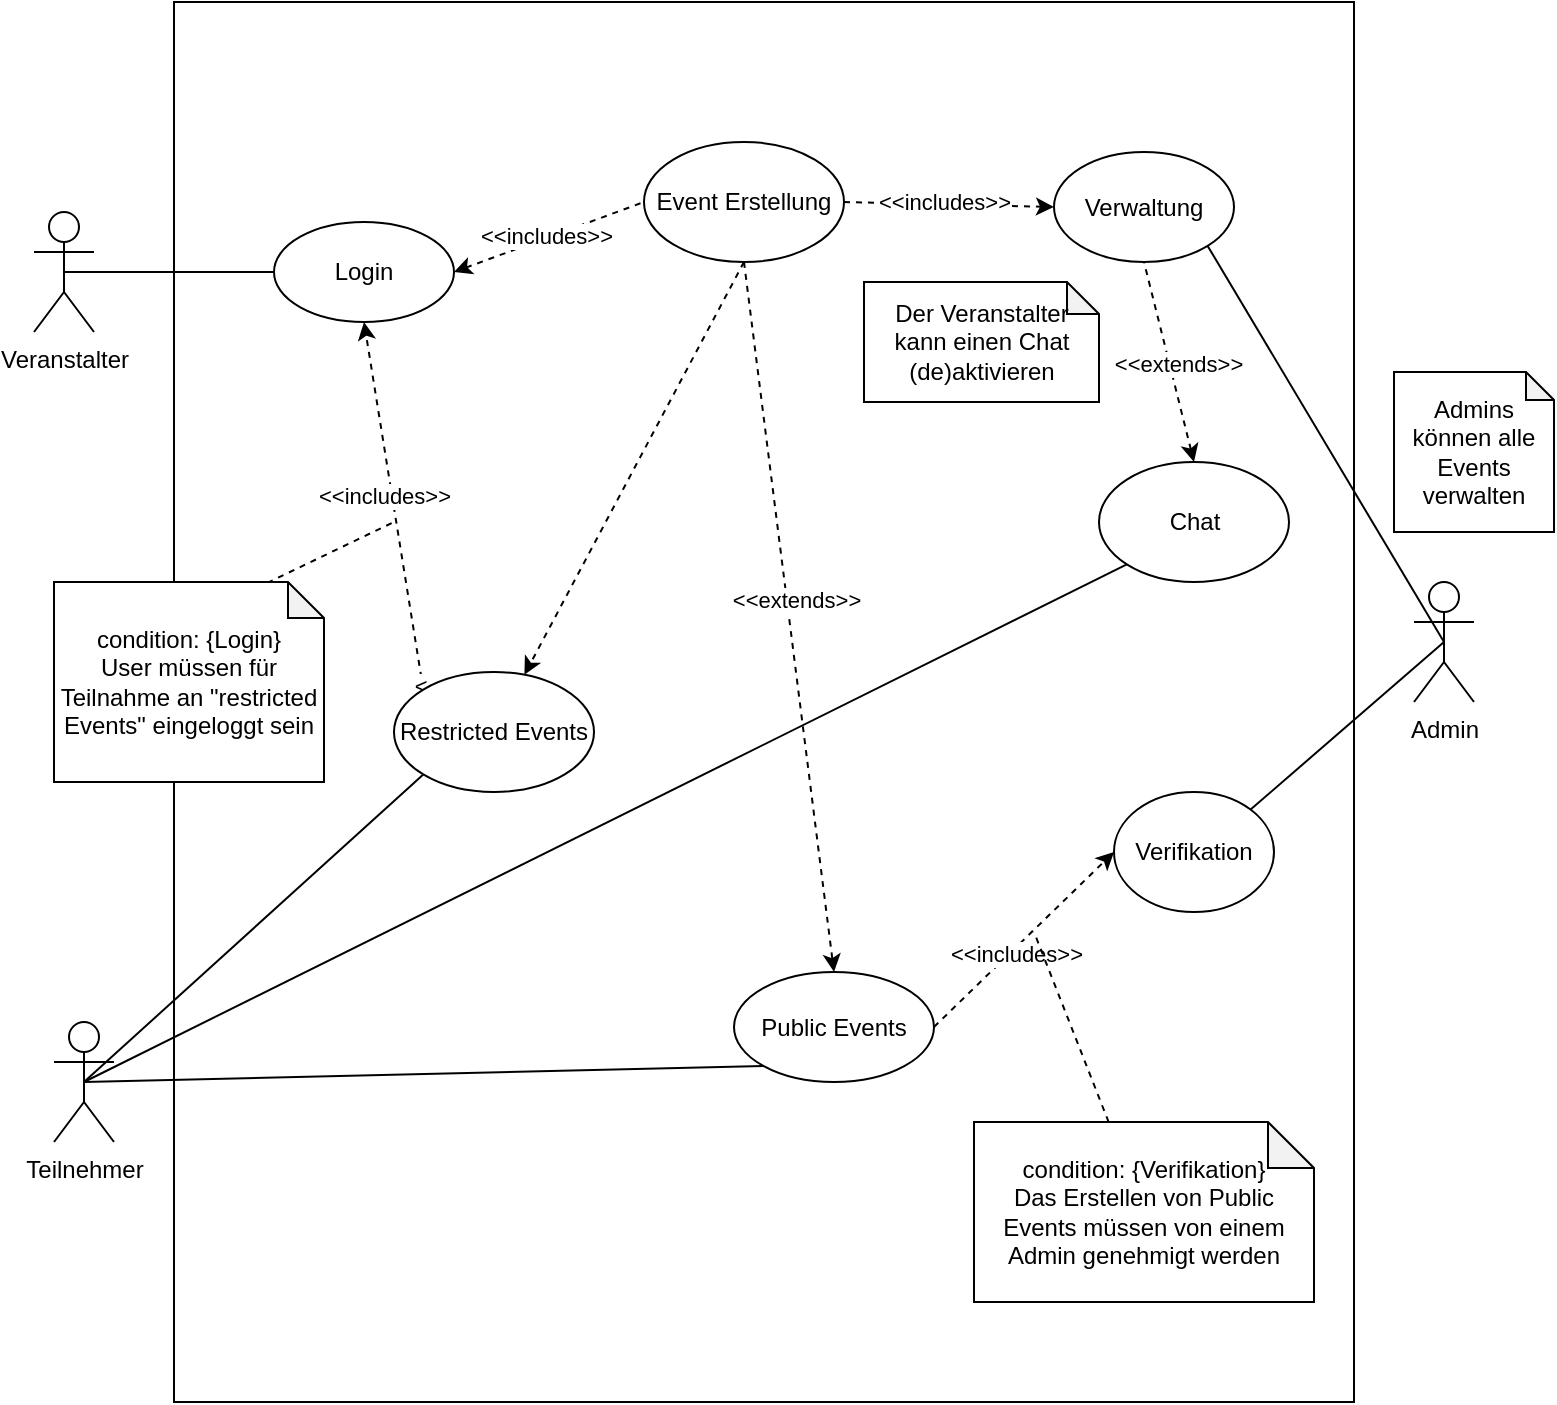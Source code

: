 <mxfile version="22.1.16" type="device">
  <diagram name="Page-1" id="DgKBdDyXqGAFPEZgRSDF">
    <mxGraphModel dx="1434" dy="836" grid="1" gridSize="10" guides="1" tooltips="1" connect="1" arrows="1" fold="1" page="1" pageScale="1" pageWidth="850" pageHeight="1100" math="0" shadow="0">
      <root>
        <mxCell id="0" />
        <mxCell id="1" parent="0" />
        <mxCell id="wh1Z7aZpzC3Twl2P7DZ3-27" value="" style="rounded=0;whiteSpace=wrap;html=1;fillColor=none;" parent="1" vertex="1">
          <mxGeometry x="140" y="110" width="590" height="700" as="geometry" />
        </mxCell>
        <mxCell id="QacIF-P1qp6n-M4HJPPx-1" value="Veranstalter" style="shape=umlActor;verticalLabelPosition=bottom;verticalAlign=top;html=1;outlineConnect=0;" parent="1" vertex="1">
          <mxGeometry x="70" y="215" width="30" height="60" as="geometry" />
        </mxCell>
        <mxCell id="dZaUh78c7z3Nt3WzUH1O-1" style="rounded=0;orthogonalLoop=1;jettySize=auto;html=1;exitX=0.5;exitY=0.5;exitDx=0;exitDy=0;exitPerimeter=0;entryX=0;entryY=1;entryDx=0;entryDy=0;endArrow=none;endFill=0;" edge="1" parent="1" source="QacIF-P1qp6n-M4HJPPx-2" target="QacIF-P1qp6n-M4HJPPx-9">
          <mxGeometry relative="1" as="geometry" />
        </mxCell>
        <mxCell id="QacIF-P1qp6n-M4HJPPx-2" value="Teilnehmer" style="shape=umlActor;verticalLabelPosition=bottom;verticalAlign=top;html=1;outlineConnect=0;" parent="1" vertex="1">
          <mxGeometry x="80" y="620" width="30" height="60" as="geometry" />
        </mxCell>
        <mxCell id="QacIF-P1qp6n-M4HJPPx-3" value="Admin" style="shape=umlActor;verticalLabelPosition=bottom;verticalAlign=top;html=1;outlineConnect=0;" parent="1" vertex="1">
          <mxGeometry x="760" y="400" width="30" height="60" as="geometry" />
        </mxCell>
        <mxCell id="QacIF-P1qp6n-M4HJPPx-5" value="Login" style="ellipse;whiteSpace=wrap;html=1;" parent="1" vertex="1">
          <mxGeometry x="190" y="220" width="90" height="50" as="geometry" />
        </mxCell>
        <mxCell id="wh1Z7aZpzC3Twl2P7DZ3-11" style="rounded=0;orthogonalLoop=1;jettySize=auto;html=1;exitX=0;exitY=0;exitDx=0;exitDy=0;entryX=0.5;entryY=1;entryDx=0;entryDy=0;dashed=1;" parent="1" source="QacIF-P1qp6n-M4HJPPx-6" target="QacIF-P1qp6n-M4HJPPx-5" edge="1">
          <mxGeometry relative="1" as="geometry" />
        </mxCell>
        <mxCell id="wh1Z7aZpzC3Twl2P7DZ3-12" value="&amp;lt;&amp;lt;includes&amp;gt;&amp;gt;" style="edgeLabel;html=1;align=center;verticalAlign=middle;resizable=0;points=[];" parent="wh1Z7aZpzC3Twl2P7DZ3-11" vertex="1" connectable="0">
          <mxGeometry x="0.064" y="4" relative="1" as="geometry">
            <mxPoint as="offset" />
          </mxGeometry>
        </mxCell>
        <mxCell id="QacIF-P1qp6n-M4HJPPx-7" value="Public Events" style="ellipse;whiteSpace=wrap;html=1;" parent="1" vertex="1">
          <mxGeometry x="420" y="595" width="100" height="55" as="geometry" />
        </mxCell>
        <mxCell id="QacIF-P1qp6n-M4HJPPx-8" value="Verifikation" style="ellipse;whiteSpace=wrap;html=1;" parent="1" vertex="1">
          <mxGeometry x="610" y="505" width="80" height="60" as="geometry" />
        </mxCell>
        <mxCell id="QacIF-P1qp6n-M4HJPPx-9" value="Chat" style="ellipse;whiteSpace=wrap;html=1;" parent="1" vertex="1">
          <mxGeometry x="602.5" y="340" width="95" height="60" as="geometry" />
        </mxCell>
        <mxCell id="QacIF-P1qp6n-M4HJPPx-10" value="Verwaltung" style="ellipse;whiteSpace=wrap;html=1;" parent="1" vertex="1">
          <mxGeometry x="580" y="185" width="90" height="55" as="geometry" />
        </mxCell>
        <mxCell id="QacIF-P1qp6n-M4HJPPx-11" value="" style="endArrow=none;dashed=1;html=1;rounded=0;entryX=0;entryY=0.5;entryDx=0;entryDy=0;exitX=1;exitY=0.5;exitDx=0;exitDy=0;strokeColor=default;startArrow=classic;startFill=1;" parent="1" source="QacIF-P1qp6n-M4HJPPx-5" target="wh1Z7aZpzC3Twl2P7DZ3-6" edge="1">
          <mxGeometry width="50" height="50" relative="1" as="geometry">
            <mxPoint x="360" y="515" as="sourcePoint" />
            <mxPoint x="410" y="465" as="targetPoint" />
          </mxGeometry>
        </mxCell>
        <mxCell id="wh1Z7aZpzC3Twl2P7DZ3-1" value="&amp;lt;&amp;lt;includes&amp;gt;&amp;gt;" style="edgeLabel;html=1;align=center;verticalAlign=middle;resizable=0;points=[];" parent="QacIF-P1qp6n-M4HJPPx-11" vertex="1" connectable="0">
          <mxGeometry x="-0.024" y="1" relative="1" as="geometry">
            <mxPoint as="offset" />
          </mxGeometry>
        </mxCell>
        <mxCell id="QacIF-P1qp6n-M4HJPPx-12" value="" style="endArrow=classic;dashed=1;html=1;rounded=0;entryX=0.5;entryY=0;entryDx=0;entryDy=0;exitX=0.5;exitY=1;exitDx=0;exitDy=0;endFill=1;startArrow=none;startFill=0;" parent="1" source="wh1Z7aZpzC3Twl2P7DZ3-6" target="QacIF-P1qp6n-M4HJPPx-7" edge="1">
          <mxGeometry width="50" height="50" relative="1" as="geometry">
            <mxPoint x="360" y="515" as="sourcePoint" />
            <mxPoint x="410" y="465" as="targetPoint" />
          </mxGeometry>
        </mxCell>
        <mxCell id="wh1Z7aZpzC3Twl2P7DZ3-3" value="&amp;lt;&amp;lt;extends&amp;gt;&amp;gt;" style="edgeLabel;html=1;align=center;verticalAlign=middle;resizable=0;points=[];" parent="QacIF-P1qp6n-M4HJPPx-12" vertex="1" connectable="0">
          <mxGeometry x="-0.05" y="4" relative="1" as="geometry">
            <mxPoint y="1" as="offset" />
          </mxGeometry>
        </mxCell>
        <mxCell id="QacIF-P1qp6n-M4HJPPx-14" value="" style="endArrow=classic;dashed=1;html=1;rounded=0;entryX=0;entryY=0.5;entryDx=0;entryDy=0;exitX=1;exitY=0.5;exitDx=0;exitDy=0;endFill=1;" parent="1" source="QacIF-P1qp6n-M4HJPPx-7" target="QacIF-P1qp6n-M4HJPPx-8" edge="1">
          <mxGeometry width="50" height="50" relative="1" as="geometry">
            <mxPoint x="360" y="515" as="sourcePoint" />
            <mxPoint x="410" y="465" as="targetPoint" />
          </mxGeometry>
        </mxCell>
        <mxCell id="wh1Z7aZpzC3Twl2P7DZ3-5" value="&amp;lt;&amp;lt;includes&amp;gt;&amp;gt;" style="edgeLabel;html=1;align=center;verticalAlign=middle;resizable=0;points=[];" parent="QacIF-P1qp6n-M4HJPPx-14" vertex="1" connectable="0">
          <mxGeometry x="-0.12" y="-2" relative="1" as="geometry">
            <mxPoint as="offset" />
          </mxGeometry>
        </mxCell>
        <mxCell id="QacIF-P1qp6n-M4HJPPx-15" value="" style="endArrow=classic;dashed=1;html=1;rounded=0;exitX=0.5;exitY=1;exitDx=0;exitDy=0;startArrow=none;startFill=0;endFill=1;" parent="1" source="QacIF-P1qp6n-M4HJPPx-6" edge="1">
          <mxGeometry width="50" height="50" relative="1" as="geometry">
            <mxPoint x="360" y="515" as="sourcePoint" />
            <mxPoint x="310" y="495" as="targetPoint" />
          </mxGeometry>
        </mxCell>
        <mxCell id="wh1Z7aZpzC3Twl2P7DZ3-4" value="&amp;lt;&amp;lt;extends&amp;gt;&amp;gt;" style="edgeLabel;html=1;align=center;verticalAlign=middle;resizable=0;points=[];" parent="QacIF-P1qp6n-M4HJPPx-15" vertex="1" connectable="0">
          <mxGeometry x="0.025" y="1" relative="1" as="geometry">
            <mxPoint x="-12" y="-48" as="offset" />
          </mxGeometry>
        </mxCell>
        <mxCell id="QacIF-P1qp6n-M4HJPPx-16" value="" style="endArrow=none;html=1;rounded=0;entryX=0.5;entryY=0.5;entryDx=0;entryDy=0;entryPerimeter=0;exitX=1;exitY=1;exitDx=0;exitDy=0;" parent="1" source="QacIF-P1qp6n-M4HJPPx-10" target="QacIF-P1qp6n-M4HJPPx-3" edge="1">
          <mxGeometry width="50" height="50" relative="1" as="geometry">
            <mxPoint x="360" y="515" as="sourcePoint" />
            <mxPoint x="410" y="465" as="targetPoint" />
            <Array as="points" />
          </mxGeometry>
        </mxCell>
        <mxCell id="QacIF-P1qp6n-M4HJPPx-17" value="" style="endArrow=none;html=1;rounded=0;entryX=0.5;entryY=0.5;entryDx=0;entryDy=0;entryPerimeter=0;exitX=1;exitY=0;exitDx=0;exitDy=0;" parent="1" source="QacIF-P1qp6n-M4HJPPx-8" target="QacIF-P1qp6n-M4HJPPx-3" edge="1">
          <mxGeometry width="50" height="50" relative="1" as="geometry">
            <mxPoint x="360" y="515" as="sourcePoint" />
            <mxPoint x="410" y="465" as="targetPoint" />
          </mxGeometry>
        </mxCell>
        <mxCell id="QacIF-P1qp6n-M4HJPPx-19" value="" style="endArrow=none;html=1;rounded=0;entryX=0;entryY=0.5;entryDx=0;entryDy=0;exitX=0.5;exitY=0.5;exitDx=0;exitDy=0;exitPerimeter=0;" parent="1" source="QacIF-P1qp6n-M4HJPPx-1" target="QacIF-P1qp6n-M4HJPPx-5" edge="1">
          <mxGeometry width="50" height="50" relative="1" as="geometry">
            <mxPoint x="360" y="515" as="sourcePoint" />
            <mxPoint x="410" y="465" as="targetPoint" />
          </mxGeometry>
        </mxCell>
        <mxCell id="QacIF-P1qp6n-M4HJPPx-20" value="" style="endArrow=none;html=1;rounded=0;exitX=0.5;exitY=0.5;exitDx=0;exitDy=0;exitPerimeter=0;entryX=0;entryY=1;entryDx=0;entryDy=0;" parent="1" source="QacIF-P1qp6n-M4HJPPx-2" target="QacIF-P1qp6n-M4HJPPx-7" edge="1">
          <mxGeometry width="50" height="50" relative="1" as="geometry">
            <mxPoint x="360" y="515" as="sourcePoint" />
            <mxPoint x="410" y="465" as="targetPoint" />
          </mxGeometry>
        </mxCell>
        <mxCell id="QacIF-P1qp6n-M4HJPPx-21" value="" style="endArrow=none;html=1;rounded=0;exitX=0.5;exitY=0.5;exitDx=0;exitDy=0;exitPerimeter=0;entryX=0;entryY=1;entryDx=0;entryDy=0;" parent="1" source="QacIF-P1qp6n-M4HJPPx-2" target="QacIF-P1qp6n-M4HJPPx-6" edge="1">
          <mxGeometry width="50" height="50" relative="1" as="geometry">
            <mxPoint x="360" y="515" as="sourcePoint" />
            <mxPoint x="410" y="465" as="targetPoint" />
          </mxGeometry>
        </mxCell>
        <mxCell id="QacIF-P1qp6n-M4HJPPx-23" value="" style="endArrow=none;dashed=1;html=1;rounded=0;entryX=0.5;entryY=1;entryDx=0;entryDy=0;exitX=0.5;exitY=0;exitDx=0;exitDy=0;endFill=0;startArrow=classic;startFill=1;" parent="1" source="QacIF-P1qp6n-M4HJPPx-9" target="QacIF-P1qp6n-M4HJPPx-10" edge="1">
          <mxGeometry width="50" height="50" relative="1" as="geometry">
            <mxPoint x="360" y="515" as="sourcePoint" />
            <mxPoint x="410" y="465" as="targetPoint" />
          </mxGeometry>
        </mxCell>
        <mxCell id="wh1Z7aZpzC3Twl2P7DZ3-2" value="&amp;lt;&amp;lt;extends&amp;gt;&amp;gt;" style="edgeLabel;html=1;align=center;verticalAlign=middle;resizable=0;points=[];" parent="QacIF-P1qp6n-M4HJPPx-23" vertex="1" connectable="0">
          <mxGeometry x="-0.194" y="-2" relative="1" as="geometry">
            <mxPoint y="-9" as="offset" />
          </mxGeometry>
        </mxCell>
        <mxCell id="wh1Z7aZpzC3Twl2P7DZ3-7" style="rounded=0;orthogonalLoop=1;jettySize=auto;html=1;exitX=1;exitY=0.5;exitDx=0;exitDy=0;entryX=0;entryY=0.5;entryDx=0;entryDy=0;dashed=1;" parent="1" source="wh1Z7aZpzC3Twl2P7DZ3-6" target="QacIF-P1qp6n-M4HJPPx-10" edge="1">
          <mxGeometry relative="1" as="geometry" />
        </mxCell>
        <mxCell id="wh1Z7aZpzC3Twl2P7DZ3-8" value="&amp;lt;&amp;lt;includes&amp;gt;&amp;gt;" style="edgeLabel;html=1;align=center;verticalAlign=middle;resizable=0;points=[];" parent="wh1Z7aZpzC3Twl2P7DZ3-7" vertex="1" connectable="0">
          <mxGeometry x="-0.053" y="1" relative="1" as="geometry">
            <mxPoint as="offset" />
          </mxGeometry>
        </mxCell>
        <mxCell id="wh1Z7aZpzC3Twl2P7DZ3-6" value="Event Erstellung" style="ellipse;whiteSpace=wrap;html=1;" parent="1" vertex="1">
          <mxGeometry x="375" y="180" width="100" height="60" as="geometry" />
        </mxCell>
        <mxCell id="wh1Z7aZpzC3Twl2P7DZ3-21" style="rounded=0;orthogonalLoop=1;jettySize=auto;html=1;dashed=1;endArrow=none;endFill=0;" parent="1" edge="1">
          <mxGeometry relative="1" as="geometry">
            <mxPoint x="250" y="370" as="targetPoint" />
            <mxPoint x="165" y="410.846" as="sourcePoint" />
          </mxGeometry>
        </mxCell>
        <mxCell id="wh1Z7aZpzC3Twl2P7DZ3-14" value="condition: {Login}&lt;br&gt;User müssen für Teilnahme an &quot;restricted Events&quot; eingeloggt sein" style="shape=note;whiteSpace=wrap;html=1;backgroundOutline=1;darkOpacity=0.05;size=18;" parent="1" vertex="1">
          <mxGeometry x="80" y="400" width="135" height="100" as="geometry" />
        </mxCell>
        <mxCell id="wh1Z7aZpzC3Twl2P7DZ3-23" style="rounded=0;orthogonalLoop=1;jettySize=auto;html=1;endArrow=none;endFill=0;dashed=1;" parent="1" source="wh1Z7aZpzC3Twl2P7DZ3-22" edge="1">
          <mxGeometry relative="1" as="geometry">
            <mxPoint x="570" y="575" as="targetPoint" />
          </mxGeometry>
        </mxCell>
        <mxCell id="wh1Z7aZpzC3Twl2P7DZ3-22" value="condition: {Verifikation}&lt;br&gt;Das Erstellen von Public Events müssen von einem Admin genehmigt werden" style="shape=note;whiteSpace=wrap;html=1;backgroundOutline=1;darkOpacity=0.05;size=23;" parent="1" vertex="1">
          <mxGeometry x="540" y="670" width="170" height="90" as="geometry" />
        </mxCell>
        <mxCell id="wh1Z7aZpzC3Twl2P7DZ3-24" value="Admins können alle Events verwalten" style="shape=note;whiteSpace=wrap;html=1;backgroundOutline=1;darkOpacity=0.05;size=14;" parent="1" vertex="1">
          <mxGeometry x="750" y="295" width="80" height="80" as="geometry" />
        </mxCell>
        <mxCell id="wh1Z7aZpzC3Twl2P7DZ3-29" value="Der Veranstalter kann einen Chat (de)aktivieren" style="shape=note;whiteSpace=wrap;html=1;backgroundOutline=1;darkOpacity=0.05;size=16;" parent="1" vertex="1">
          <mxGeometry x="485" y="250" width="117.5" height="60" as="geometry" />
        </mxCell>
        <mxCell id="dZaUh78c7z3Nt3WzUH1O-2" value="" style="endArrow=classic;dashed=1;html=1;rounded=0;exitX=0.5;exitY=1;exitDx=0;exitDy=0;startArrow=none;startFill=0;endFill=1;" edge="1" parent="1" source="wh1Z7aZpzC3Twl2P7DZ3-6" target="QacIF-P1qp6n-M4HJPPx-6">
          <mxGeometry width="50" height="50" relative="1" as="geometry">
            <mxPoint x="425" y="240" as="sourcePoint" />
            <mxPoint x="310" y="495" as="targetPoint" />
          </mxGeometry>
        </mxCell>
        <mxCell id="QacIF-P1qp6n-M4HJPPx-6" value="Restricted Events" style="ellipse;whiteSpace=wrap;html=1;" parent="1" vertex="1">
          <mxGeometry x="250" y="445" width="100" height="60" as="geometry" />
        </mxCell>
      </root>
    </mxGraphModel>
  </diagram>
</mxfile>
